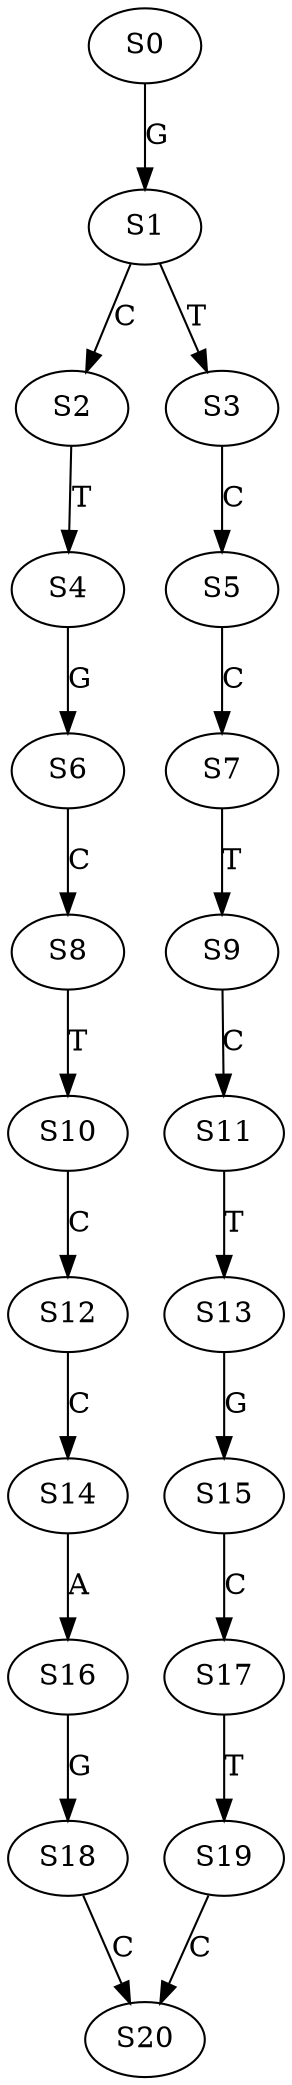 strict digraph  {
	S0 -> S1 [ label = G ];
	S1 -> S2 [ label = C ];
	S1 -> S3 [ label = T ];
	S2 -> S4 [ label = T ];
	S3 -> S5 [ label = C ];
	S4 -> S6 [ label = G ];
	S5 -> S7 [ label = C ];
	S6 -> S8 [ label = C ];
	S7 -> S9 [ label = T ];
	S8 -> S10 [ label = T ];
	S9 -> S11 [ label = C ];
	S10 -> S12 [ label = C ];
	S11 -> S13 [ label = T ];
	S12 -> S14 [ label = C ];
	S13 -> S15 [ label = G ];
	S14 -> S16 [ label = A ];
	S15 -> S17 [ label = C ];
	S16 -> S18 [ label = G ];
	S17 -> S19 [ label = T ];
	S18 -> S20 [ label = C ];
	S19 -> S20 [ label = C ];
}
